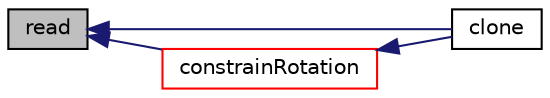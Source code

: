digraph "read"
{
  bgcolor="transparent";
  edge [fontname="Helvetica",fontsize="10",labelfontname="Helvetica",labelfontsize="10"];
  node [fontname="Helvetica",fontsize="10",shape=record];
  rankdir="LR";
  Node304 [label="read",height=0.2,width=0.4,color="black", fillcolor="grey75", style="filled", fontcolor="black"];
  Node304 -> Node305 [dir="back",color="midnightblue",fontsize="10",style="solid",fontname="Helvetica"];
  Node305 [label="clone",height=0.2,width=0.4,color="black",URL="$a30753.html#a1ba6f72dda3e0a59b115784933135bd2",tooltip="Construct and return a clone. "];
  Node304 -> Node306 [dir="back",color="midnightblue",fontsize="10",style="solid",fontname="Helvetica"];
  Node306 [label="constrainRotation",height=0.2,width=0.4,color="red",URL="$a30753.html#a5ed0f908100ee6c7a1b91fb87f4dad36",tooltip="Apply and accumulate rotational constraints. "];
  Node306 -> Node305 [dir="back",color="midnightblue",fontsize="10",style="solid",fontname="Helvetica"];
}
